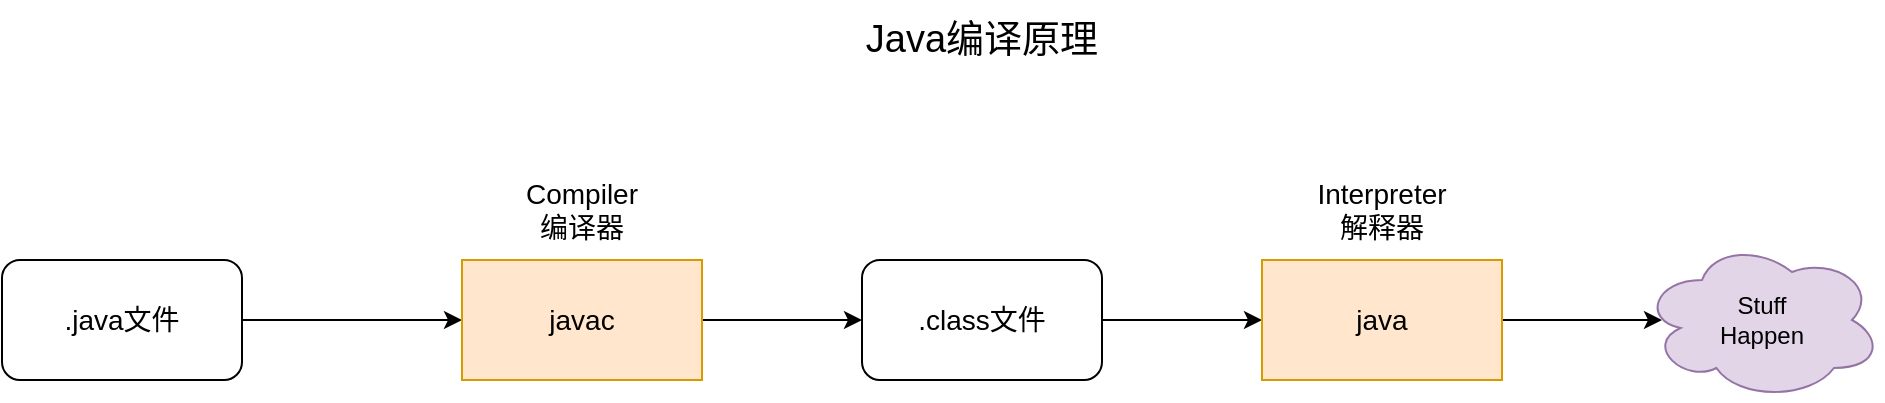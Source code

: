 <mxfile version="22.1.21" type="github">
  <diagram name="第 1 页" id="hvRZ2YbWO_7Y9EEBjypZ">
    <mxGraphModel dx="1088" dy="808" grid="1" gridSize="10" guides="1" tooltips="1" connect="1" arrows="1" fold="1" page="0" pageScale="1" pageWidth="827" pageHeight="1169" math="0" shadow="0">
      <root>
        <mxCell id="0" />
        <mxCell id="1" parent="0" />
        <mxCell id="JzyRzFea4COvQ7fx1za1-3" value="" style="edgeStyle=orthogonalEdgeStyle;rounded=0;orthogonalLoop=1;jettySize=auto;html=1;" edge="1" parent="1" source="JzyRzFea4COvQ7fx1za1-1" target="JzyRzFea4COvQ7fx1za1-14">
          <mxGeometry relative="1" as="geometry">
            <mxPoint x="60" y="400" as="targetPoint" />
          </mxGeometry>
        </mxCell>
        <mxCell id="JzyRzFea4COvQ7fx1za1-1" value="&lt;font style=&quot;font-size: 14px;&quot;&gt;.java文件&lt;/font&gt;" style="rounded=1;whiteSpace=wrap;html=1;" vertex="1" parent="1">
          <mxGeometry x="40" y="230" width="120" height="60" as="geometry" />
        </mxCell>
        <mxCell id="JzyRzFea4COvQ7fx1za1-7" value="" style="edgeStyle=orthogonalEdgeStyle;rounded=0;orthogonalLoop=1;jettySize=auto;html=1;" edge="1" parent="1" source="JzyRzFea4COvQ7fx1za1-4">
          <mxGeometry relative="1" as="geometry">
            <mxPoint x="670" y="260" as="targetPoint" />
          </mxGeometry>
        </mxCell>
        <mxCell id="JzyRzFea4COvQ7fx1za1-4" value="&lt;font style=&quot;font-size: 14px;&quot;&gt;.class文件&lt;/font&gt;" style="whiteSpace=wrap;html=1;rounded=1;" vertex="1" parent="1">
          <mxGeometry x="470" y="230" width="120" height="60" as="geometry" />
        </mxCell>
        <mxCell id="JzyRzFea4COvQ7fx1za1-9" value="" style="edgeStyle=orthogonalEdgeStyle;rounded=0;orthogonalLoop=1;jettySize=auto;html=1;" edge="1" parent="1">
          <mxGeometry relative="1" as="geometry">
            <mxPoint x="790" y="260" as="sourcePoint" />
            <mxPoint x="870" y="260" as="targetPoint" />
          </mxGeometry>
        </mxCell>
        <mxCell id="JzyRzFea4COvQ7fx1za1-10" value="&lt;font style=&quot;font-size: 14px;&quot;&gt;Compiler编译器&lt;/font&gt;" style="text;html=1;strokeColor=none;fillColor=none;align=center;verticalAlign=middle;whiteSpace=wrap;rounded=0;" vertex="1" parent="1">
          <mxGeometry x="300" y="190" width="60" height="30" as="geometry" />
        </mxCell>
        <mxCell id="JzyRzFea4COvQ7fx1za1-11" value="&lt;font style=&quot;font-size: 14px;&quot;&gt;Interpreter&lt;br&gt;解释器&lt;/font&gt;" style="text;html=1;strokeColor=none;fillColor=none;align=center;verticalAlign=middle;whiteSpace=wrap;rounded=0;" vertex="1" parent="1">
          <mxGeometry x="700" y="190" width="60" height="30" as="geometry" />
        </mxCell>
        <mxCell id="JzyRzFea4COvQ7fx1za1-12" value="&lt;font style=&quot;font-size: 19px;&quot;&gt;Java编译原理&lt;/font&gt;" style="text;html=1;strokeColor=none;fillColor=none;align=center;verticalAlign=middle;whiteSpace=wrap;rounded=0;" vertex="1" parent="1">
          <mxGeometry x="470" y="100" width="120" height="40" as="geometry" />
        </mxCell>
        <mxCell id="JzyRzFea4COvQ7fx1za1-13" value="Stuff&lt;br&gt;Happen" style="ellipse;shape=cloud;whiteSpace=wrap;html=1;fillColor=#e1d5e7;strokeColor=#9673a6;" vertex="1" parent="1">
          <mxGeometry x="860" y="220" width="120" height="80" as="geometry" />
        </mxCell>
        <mxCell id="JzyRzFea4COvQ7fx1za1-15" value="" style="edgeStyle=orthogonalEdgeStyle;rounded=0;orthogonalLoop=1;jettySize=auto;html=1;fontFamily=Helvetica;fontSize=12;fontColor=default;" edge="1" parent="1" source="JzyRzFea4COvQ7fx1za1-14" target="JzyRzFea4COvQ7fx1za1-4">
          <mxGeometry relative="1" as="geometry" />
        </mxCell>
        <mxCell id="JzyRzFea4COvQ7fx1za1-14" value="&lt;font style=&quot;font-size: 14px;&quot;&gt;javac&lt;/font&gt;" style="rounded=0;whiteSpace=wrap;html=1;strokeColor=#d79b00;align=center;verticalAlign=middle;fontFamily=Helvetica;fontSize=12;fontColor=default;fillColor=#ffe6cc;" vertex="1" parent="1">
          <mxGeometry x="270" y="230" width="120" height="60" as="geometry" />
        </mxCell>
        <mxCell id="JzyRzFea4COvQ7fx1za1-16" value="&lt;font style=&quot;font-size: 14px;&quot;&gt;java&lt;/font&gt;" style="rounded=0;whiteSpace=wrap;html=1;strokeColor=#d79b00;align=center;verticalAlign=middle;fontFamily=Helvetica;fontSize=12;fontColor=default;fillColor=#ffe6cc;" vertex="1" parent="1">
          <mxGeometry x="670" y="230" width="120" height="60" as="geometry" />
        </mxCell>
      </root>
    </mxGraphModel>
  </diagram>
</mxfile>
